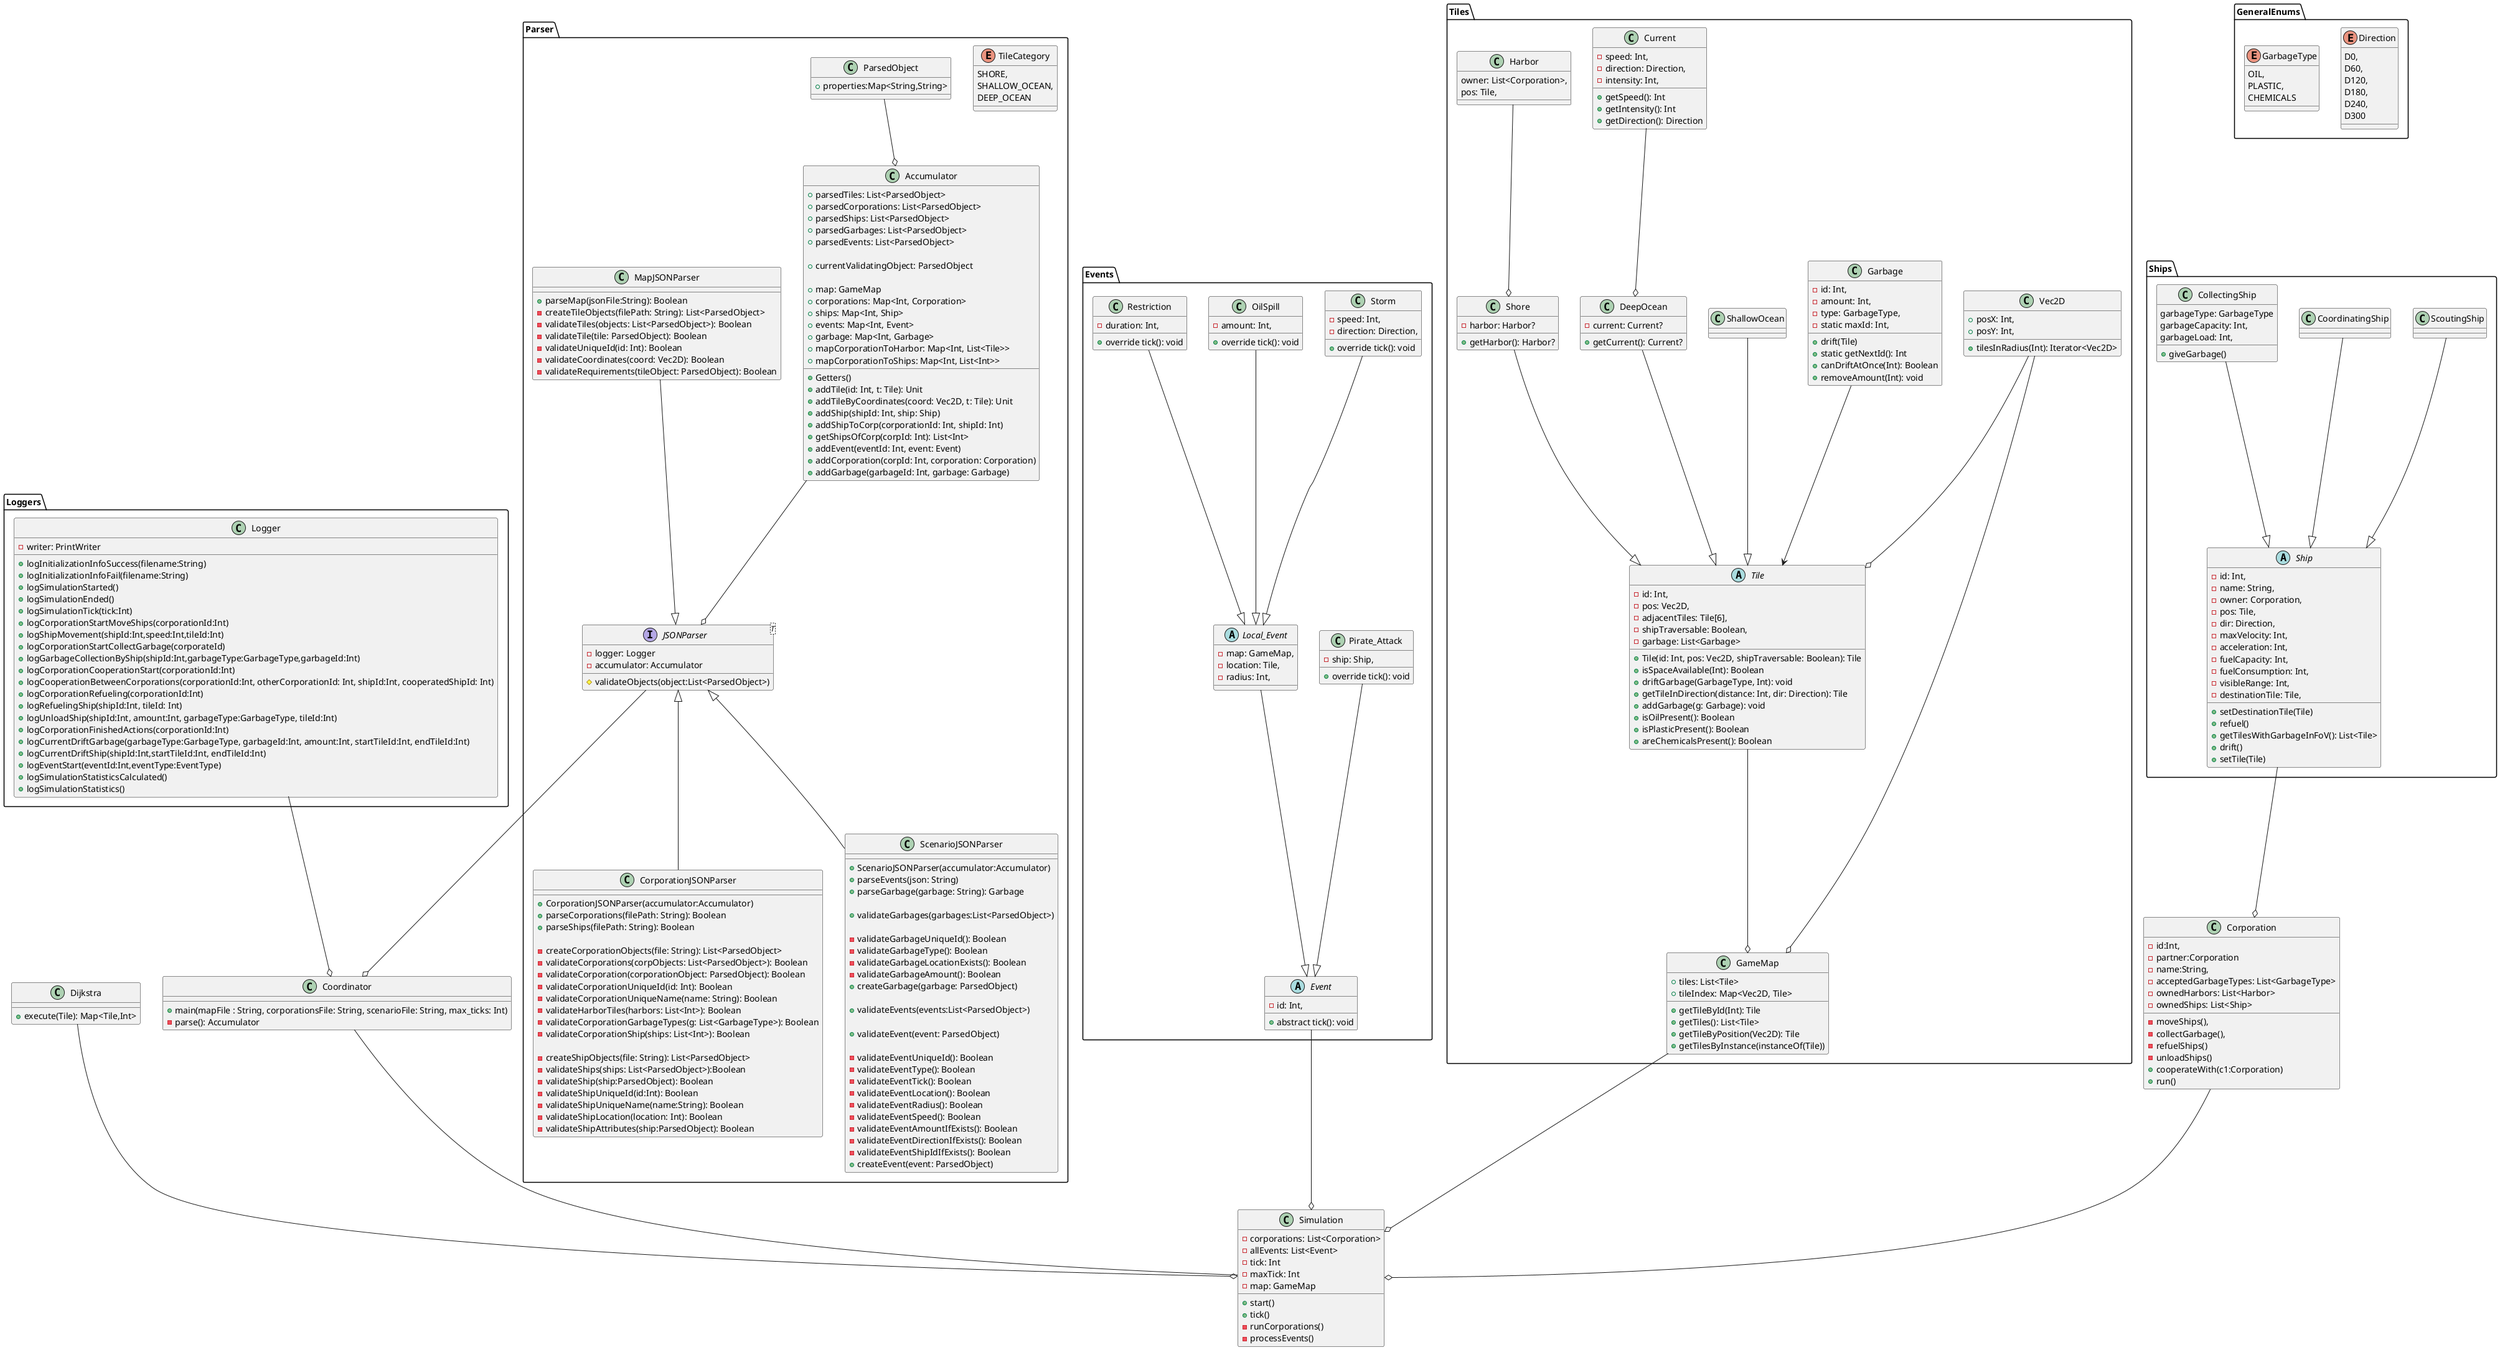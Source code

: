 @startuml
'General
package GeneralEnums{
  enum Direction{
    D0,
    D60,
    D120,
    D180,
    D240,
    D300
  }
  enum GarbageType{
    OIL,
    PLASTIC,
    CHEMICALS
  }
}
class Corporation {
  - id:Int,
  - partner:Corporation
  - name:String,
  - acceptedGarbageTypes: List<GarbageType>
  - ownedHarbors: List<Harbor>
  - ownedShips: List<Ship>
  -moveShips(),
  -collectGarbage(),
  -refuelShips()
  -unloadShips()
  +cooperateWith(c1:Corporation)
  +run()
}
class Dijkstra{
  + execute(Tile): Map<Tile,Int>
}

Dijkstra --o Simulation

Events.Event --o Simulation
Ships.Ship --o Corporation
Tiles.Tile --o Tiles.GameMap
Loggers.Logger --o Coordinator
Parser.JSONParser --o Coordinator
Tiles.Vec2D --o Tiles.GameMap
Tiles.Vec2D --o Tiles.Tile


class Coordinator {
 + main(mapFile : String, corporationsFile: String, scenarioFile: String, max_ticks: Int)
 - parse(): Accumulator
}
Coordinator -- Simulation


class Simulation {
  - corporations: List<Corporation>
  - allEvents: List<Event>
  - tick: Int
  - maxTick: Int
  - map: GameMap
  + start()
  + tick()
  - runCorporations()
  - processEvents()
}
Corporation --o Simulation
Tiles.GameMap --o Simulation
package Events{
  abstract class Event {
    - id: Int,
    + abstract tick(): void
  }
  Pirate_Attack --|> Event
  class Pirate_Attack {
    - ship: Ship,
    + override tick(): void
  }
  Local_Event --|> Event
  abstract class Local_Event {
    - map: GameMap,
    - location: Tile,
    - radius: Int,
  }
  Storm --|> Local_Event
  class Storm {
    - speed: Int,
    - direction: Direction,
    + override tick(): void
  }
  OilSpill --|> Local_Event
  class OilSpill {
    - amount: Int,
    + override tick(): void
  }
  Restriction --|> Local_Event
  class Restriction {
    - duration: Int,
    + override tick(): void
  }
}
package Parser {
  enum TileCategory {
    SHORE,
    SHALLOW_OCEAN,
    DEEP_OCEAN
  }
  class ParsedObject {
    + properties:Map<String,String>
  }
  interface JSONParser<T>{
    - logger: Logger
    - accumulator: Accumulator
    # validateObjects(object:List<ParsedObject>)
  }

  MapJSONParser --|> JSONParser


  class MapJSONParser {
    + parseMap(jsonFile:String): Boolean
    - createTileObjects(filePath: String): List<ParsedObject>
    - validateTiles(objects: List<ParsedObject>): Boolean
    - validateTile(tile: ParsedObject): Boolean
    - validateUniqueId(id: Int): Boolean
    - validateCoordinates(coord: Vec2D): Boolean
    - validateRequirements(tileObject: ParsedObject): Boolean
  }

  class CorporationJSONParser{
'    -map: GameMap
'    -corporations: List<Corporation>
'    -ships: Map<Int, Ship>
'    -mapCorporationToHarbor: Map<Int, List<Tile>>
'    -currentObject: ParsedObject
'    -mapCorporationToShips: Map<Int, List<Int>>


    +CorporationJSONParser(accumulator:Accumulator)
    +parseCorporations(filePath: String): Boolean
    +parseShips(filePath: String): Boolean

    - createCorporationObjects(file: String): List<ParsedObject>
    -validateCorporations(corpObjects: List<ParsedObject>): Boolean
    -validateCorporation(corporationObject: ParsedObject): Boolean
    -validateCorporationUniqueId(id: Int): Boolean
    -validateCorporationUniqueName(name: String): Boolean
    -validateHarborTiles(harbors: List<Int>): Boolean
    -validateCorporationGarbageTypes(g: List<GarbageType>): Boolean
    -validateCorporationShip(ships: List<Int>): Boolean

    - createShipObjects(file: String): List<ParsedObject>
    - validateShips(ships: List<ParsedObject>):Boolean
    - validateShip(ship:ParsedObject): Boolean
    - validateShipUniqueId(id:Int): Boolean
    - validateShipUniqueName(name:String): Boolean
    - validateShipLocation(location: Int): Boolean
    - validateShipAttributes(ship:ParsedObject): Boolean
  }

  class ScenarioJSONParser{
    + ScenarioJSONParser(accumulator:Accumulator)
    + parseEvents(json: String)
    + parseGarbage(garbage: String): Garbage

    + validateGarbages(garbages:List<ParsedObject>)

    - validateGarbageUniqueId(): Boolean
    - validateGarbageType(): Boolean
    - validateGarbageLocationExists(): Boolean
    - validateGarbageAmount(): Boolean
    + createGarbage(garbage: ParsedObject)

    + validateEvents(events:List<ParsedObject>)

    + validateEvent(event: ParsedObject)

    - validateEventUniqueId(): Boolean
    - validateEventType(): Boolean
    - validateEventTick(): Boolean
    - validateEventLocation(): Boolean
    - validateEventRadius(): Boolean
    - validateEventSpeed(): Boolean
    - validateEventAmountIfExists(): Boolean
    - validateEventDirectionIfExists(): Boolean
    - validateEventShipIdIfExists(): Boolean
    + createEvent(event: ParsedObject)
  }

  JSONParser <|-- CorporationJSONParser
  JSONParser <|-- ScenarioJSONParser
  Accumulator --o JSONParser
  ParsedObject --o Accumulator
  class Accumulator {

    +parsedTiles: List<ParsedObject>
    +parsedCorporations: List<ParsedObject>
    +parsedShips: List<ParsedObject>
    +parsedGarbages: List<ParsedObject>
    +parsedEvents: List<ParsedObject>

    +currentValidatingObject: ParsedObject

    +map: GameMap
    +corporations: Map<Int, Corporation>
    +ships: Map<Int, Ship>
    +events: Map<Int, Event>
    +garbage: Map<Int, Garbage>
    +mapCorporationToHarbor: Map<Int, List<Tile>>
    +mapCorporationToShips: Map<Int, List<Int>>
    +Getters()
    +addTile(id: Int, t: Tile): Unit
    +addTileByCoordinates(coord: Vec2D, t: Tile): Unit
    +addShip(shipId: Int, ship: Ship)
    +addShipToCorp(corporationId: Int, shipId: Int)
    +getShipsOfCorp(corpId: Int): List<Int>
    +addEvent(eventId: Int, event: Event)
    +addCorporation(corpId: Int, corporation: Corporation)
    +addGarbage(garbageId: Int, garbage: Garbage)

  }
}


package Tiles{
class Vec2D{
  + posX: Int,
  + posY: Int,
  + tilesInRadius(Int): Iterator<Vec2D>
}

class GameMap {
  + tiles: List<Tile>
  + tileIndex: Map<Vec2D, Tile>
  + getTileById(Int): Tile
  + getTiles(): List<Tile>
  + getTileByPosition(Vec2D): Tile
  + getTilesByInstance(instanceOf(Tile))
}

  abstract class Tile{
    - id: Int,
    - pos: Vec2D,
    - adjacentTiles: Tile[6],
    - shipTraversable: Boolean,
    - garbage: List<Garbage>
    +Tile(id: Int, pos: Vec2D, shipTraversable: Boolean): Tile
    + isSpaceAvailable(Int): Boolean
    + driftGarbage(GarbageType, Int): void
    + getTileInDirection(distance: Int, dir: Direction): Tile
    + addGarbage(g: Garbage): void
    + isOilPresent(): Boolean
    + isPlasticPresent(): Boolean
    + areChemicalsPresent(): Boolean
  }


  class Garbage {
    -id: Int,
    -amount: Int,
    -type: GarbageType,
    -static maxId: Int,
    +drift(Tile)
    +static getNextId(): Int
    +canDriftAtOnce(Int): Boolean
    +removeAmount(Int): void
  }

  Garbage --> Tile

  Shore --|> Tile
  DeepOcean --|> Tile
  ShallowOcean --|> Tile

  class Current {
    - speed: Int,
    - direction: Direction,
    - intensity: Int,
    + getSpeed(): Int
    + getIntensity(): Int
    + getDirection(): Direction
  }
  class Shore{
    - harbor: Harbor?
    + getHarbor(): Harbor?
  }
  class ShallowOcean{}
  class DeepOcean{
    - current: Current?
    + getCurrent(): Current?
  }

class Harbor {
  owner: List<Corporation>,
  pos: Tile,
}
Harbor --o Shore
Current --o DeepOcean
}
'Ships
package Ships{
  abstract class Ship {
    - id: Int,
    - name: String,
    - owner: Corporation,
    - pos: Tile,
    - dir: Direction,
    - maxVelocity: Int,
    - acceleration: Int,
    - fuelCapacity: Int,
    - fuelConsumption: Int,
    - visibleRange: Int,
    - destinationTile: Tile,
    + setDestinationTile(Tile)
    + refuel()
    + getTilesWithGarbageInFoV(): List<Tile>
    + drift()
    + setTile(Tile)
  }

  ScoutingShip --|> Ship
  CoordinatingShip --|> Ship
  CollectingShip --|> Ship

  class ScoutingShip{
  }
  class CoordinatingShip{
  }
  class CollectingShip{
    garbageType: GarbageType
    garbageCapacity: Int,
    garbageLoad: Int,
    + giveGarbage()
  }
}
package Loggers{
  class Logger{
'  - writer: PrintWriter = new PrintWriter(System.out)
    - writer: PrintWriter
    + logInitializationInfoSuccess(filename:String)
    + logInitializationInfoFail(filename:String)
    + logSimulationStarted()
    + logSimulationEnded()
    + logSimulationTick(tick:Int)
    + logCorporationStartMoveShips(corporationId:Int)
    + logShipMovement(shipId:Int,speed:Int,tileId:Int)
    + logCorporationStartCollectGarbage(corporateId)
    + logGarbageCollectionByShip(shipId:Int,garbageType:GarbageType,garbageId:Int)
    + logCorporationCooperationStart(corporationId:Int)
    + logCooperationBetweenCorporations(corporationId:Int, otherCorporationId: Int, shipId:Int, cooperatedShipId: Int)
    + logCorporationRefueling(corporationId:Int)
    + logRefuelingShip(shipId:Int, tileId: Int)
    + logUnloadShip(shipId:Int, amount:Int, garbageType:GarbageType, tileId:Int)
    + logCorporationFinishedActions(corporationId:Int)
    + logCurrentDriftGarbage(garbageType:GarbageType, garbageId:Int, amount:Int, startTileId:Int, endTileId:Int)
    + logCurrentDriftShip(shipId:Int,startTileId:Int, endTileId:Int)
    + logEventStart(eventId:Int,eventType:EventType)
    + logSimulationStatisticsCalculated()
    + logSimulationStatistics()
  }
}
@enduml